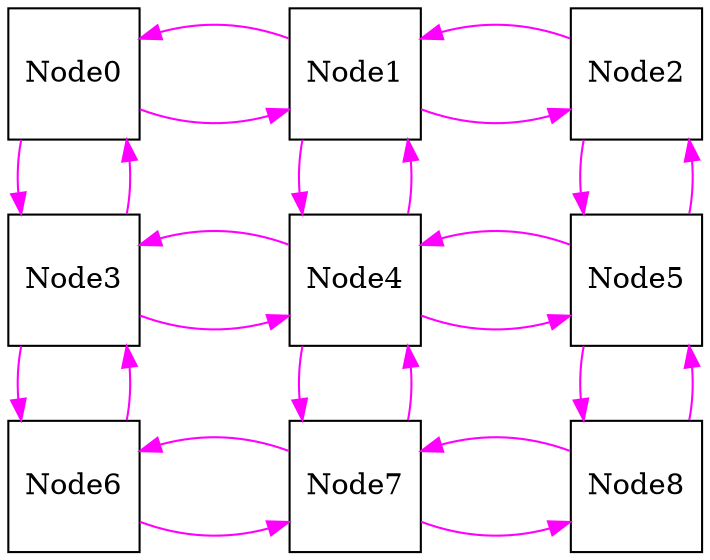 Digraph G {
	splines=spline;
	
	nodesep = 1;
	node [ shape = square, width = 0.7 ];
	{ rank = same; Node0; Node1; Node2 }
    	{ rank = same; Node3; Node4; Node5 }
    	{ rank = same; Node6; Node7; Node8 }
//DHLS version: 0.1.1" [shape = "none" pos = "20,20!"]
		"Node0" [type = "Router", bbID= 1, ID= 0, in = "in0:32 in1:32 in2:32 ", out = "out0:32 out1:32 out2:32 ", fifoDepth = 16];
		"Node1" [type = "Router", bbID= 1, ID= 1, in = "in0:32 in1:32 in2:32 in3:32 ", out = "out0:32 out1:32 out2:32 out3:32 ", fifoDepth = 16];
		"Node2" [type = "Router", bbID= 1, ID= 2, in = "in0:32 in1:32 in2:32 ", out = "out0:32 out1:32 out2:32 ", fifoDepth = 16];
		"Node3" [type = "Router", bbID= 1, ID= 3, in = "in0:32 in1:32 in2:32 in3:32 ", out = "out0:32 out1:32 out2:32 out3:32 ", fifoDepth = 16];
		"Node4" [type = "Router", bbID= 1, ID= 4, in = "in0:32 in1:32 in2:32 in3:32 in4:32 ", out = "out0:32 out1:32 out2:32 out3:32 out4:32 ", fifoDepth = 16];
		"Node5" [type = "Router", bbID= 1, ID= 5, in = "in0:32 in1:32 in2:32 in3:32 ", out = "out0:32 out1:32 out2:32 out3:32 ", fifoDepth = 16];
		"Node6" [type = "Router", bbID= 1, ID= 6, in = "in0:32 in1:32 in2:32 ", out = "out0:32 out1:32 out2:32 ", fifoDepth = 16];
		"Node7" [type = "Router", bbID= 1, ID= 7, in = "in0:32 in1:32 in2:32 in3:32 ", out = "out0:32 out1:32 out2:32 out3:32 ", fifoDepth = 16];
		"Node8" [type = "Router", bbID= 1, ID= 8, in = "in0:32 in1:32 in2:32 ", out = "out0:32 out1:32 out2:32 ", fifoDepth = 16];
		
	
	subgraph cluster_0 {
	color = "darkgreen";
		label = "block1";
		"Node0" -> "Node1" [color = "magenta", from = "out1", to = "in3", Router = true];
		"Node0" -> "Node3" [color = "magenta", from = "out2", to = "in3", Router = true];
		
		"Node1" -> "Node0" [color = "magenta", from = "out3", to = "in1", Router = true];
		"Node1" -> "Node2" [color = "magenta", from = "out2", to = "in1", Router = true];
		"Node1" -> "Node4" [color = "magenta", from = "out1", to = "in3", Router = true];
		
		
		"Node2" -> "Node1" [color = "magenta", from = "out2", to = "in1", Router = true];
		"Node2" -> "Node5" [color = "magenta", from = "out2", to = "in1", Router = true];
		
		"Node3" -> "Node0" [color = "magenta", from = "out3", to = "in2", Router = true];
		"Node3" -> "Node4" [color = "magenta", from = "out2", to = "in1", Router = true];
		"Node3" -> "Node6" [color = "magenta", from = "out1", to = "in2", Router = true];
		
		"Node4" -> "Node1" [color = "magenta", from = "out3", to = "in1", Router = true];
		"Node4" -> "Node3" [color = "magenta", from = "out1", to = "in2", Router = true];
		"Node4" -> "Node5" [color = "magenta", from = "out4", to = "in3", Router = true];
		"Node4" -> "Node7" [color = "magenta", from = "out2", to = "in3", Router = true];
		
		"Node5" -> "Node2" [color = "magenta", from = "out1", to = "in2", Router = true];
		"Node5" -> "Node4" [color = "magenta", from = "out3", to = "in4", Router = true];
		"Node5" -> "Node8" [color = "magenta", from = "out2", to = "in1", Router = true];
		
		"Node6" -> "Node3" [color = "magenta", from = "out2", to = "in1", Router = true];
		"Node6" -> "Node7" [color = "magenta", from = "out1", to = "in2", Router = true];
		
		"Node7" -> "Node4" [color = "magenta", from = "out3", to = "in2", Router = true];
		"Node7" -> "Node6" [color = "magenta", from = "out2", to = "in1", Router = true];
		"Node7" -> "Node8" [color = "magenta", from = "out1", to = "in2", Router = true];
		
		"Node8" -> "Node5" [color = "magenta", from = "out1", to = "in2", Router = true];
		"Node8" -> "Node7" [color = "magenta", from = "out2", to = "in1", Router = true];
		
	}

}

